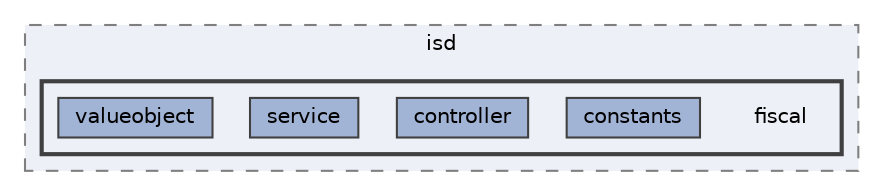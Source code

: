 digraph "repository/isd/src/main/java/com/sterlite/cal/isd/fiscal"
{
 // LATEX_PDF_SIZE
  bgcolor="transparent";
  edge [fontname=Helvetica,fontsize=10,labelfontname=Helvetica,labelfontsize=10];
  node [fontname=Helvetica,fontsize=10,shape=box,height=0.2,width=0.4];
  compound=true
  subgraph clusterdir_3861a366a4d2c6ace20a0b0c723f229b {
    graph [ bgcolor="#edf0f7", pencolor="grey50", label="isd", fontname=Helvetica,fontsize=10 style="filled,dashed", URL="dir_3861a366a4d2c6ace20a0b0c723f229b.html",tooltip=""]
  subgraph clusterdir_836aaf7cf698e412d4df39cea79faa9c {
    graph [ bgcolor="#edf0f7", pencolor="grey25", label="", fontname=Helvetica,fontsize=10 style="filled,bold", URL="dir_836aaf7cf698e412d4df39cea79faa9c.html",tooltip=""]
    dir_836aaf7cf698e412d4df39cea79faa9c [shape=plaintext, label="fiscal"];
  dir_114f2d214f86c5716aa3b24a45733198 [label="constants", fillcolor="#a2b4d6", color="grey25", style="filled", URL="dir_114f2d214f86c5716aa3b24a45733198.html",tooltip=""];
  dir_aab65a2a601cdf23ebc639cd320d40df [label="controller", fillcolor="#a2b4d6", color="grey25", style="filled", URL="dir_aab65a2a601cdf23ebc639cd320d40df.html",tooltip=""];
  dir_242781a67265caeda5462bc23ca50166 [label="service", fillcolor="#a2b4d6", color="grey25", style="filled", URL="dir_242781a67265caeda5462bc23ca50166.html",tooltip=""];
  dir_23fe8302c05d8b8e002d1428cf512efd [label="valueobject", fillcolor="#a2b4d6", color="grey25", style="filled", URL="dir_23fe8302c05d8b8e002d1428cf512efd.html",tooltip=""];
  }
  }
}
